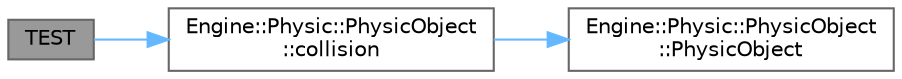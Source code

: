 digraph "TEST"
{
 // LATEX_PDF_SIZE
  bgcolor="transparent";
  edge [fontname=Helvetica,fontsize=10,labelfontname=Helvetica,labelfontsize=10];
  node [fontname=Helvetica,fontsize=10,shape=box,height=0.2,width=0.4];
  rankdir="LR";
  Node1 [id="Node000001",label="TEST",height=0.2,width=0.4,color="gray40", fillcolor="grey60", style="filled", fontcolor="black",tooltip=" "];
  Node1 -> Node2 [id="edge1_Node000001_Node000002",color="steelblue1",style="solid",tooltip=" "];
  Node2 [id="Node000002",label="Engine::Physic::PhysicObject\l::collision",height=0.2,width=0.4,color="grey40", fillcolor="white", style="filled",URL="$class_engine_1_1_physic_1_1_physic_object.html#ae3d5423aa21b8f09987238bb87bbbeec",tooltip="Gestiona la colisión con otro objeto físico."];
  Node2 -> Node3 [id="edge2_Node000002_Node000003",color="steelblue1",style="solid",tooltip=" "];
  Node3 [id="Node000003",label="Engine::Physic::PhysicObject\l::PhysicObject",height=0.2,width=0.4,color="grey40", fillcolor="white", style="filled",URL="$class_engine_1_1_physic_1_1_physic_object.html#a7b0a123e1a63404f79aab429822ea366",tooltip="Constructor que inicializa un objeto físico."];
}
